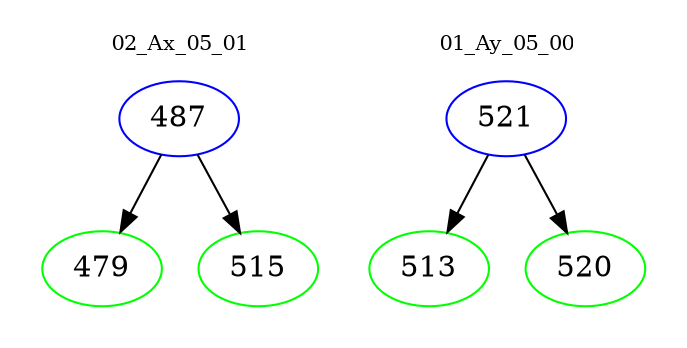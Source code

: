 digraph{
subgraph cluster_0 {
color = white
label = "02_Ax_05_01";
fontsize=10;
T0_487 [label="487", color="blue"]
T0_487 -> T0_479 [color="black"]
T0_479 [label="479", color="green"]
T0_487 -> T0_515 [color="black"]
T0_515 [label="515", color="green"]
}
subgraph cluster_1 {
color = white
label = "01_Ay_05_00";
fontsize=10;
T1_521 [label="521", color="blue"]
T1_521 -> T1_513 [color="black"]
T1_513 [label="513", color="green"]
T1_521 -> T1_520 [color="black"]
T1_520 [label="520", color="green"]
}
}

